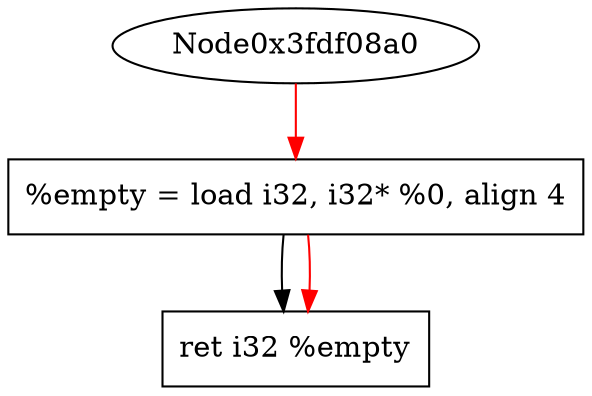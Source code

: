 digraph "DFG for '_ssdm_op_Read.ap_auto.i32P0A' function" {
	Node0x3fdf6510[shape=record, label="  %empty = load i32, i32* %0, align 4"];
	Node0x3fdf65a0[shape=record, label="  ret i32 %empty"];
	Node0x3fdf6510 -> Node0x3fdf65a0
edge [color=red]
	Node0x3fdf08a0 -> Node0x3fdf6510
	Node0x3fdf6510 -> Node0x3fdf65a0
}
